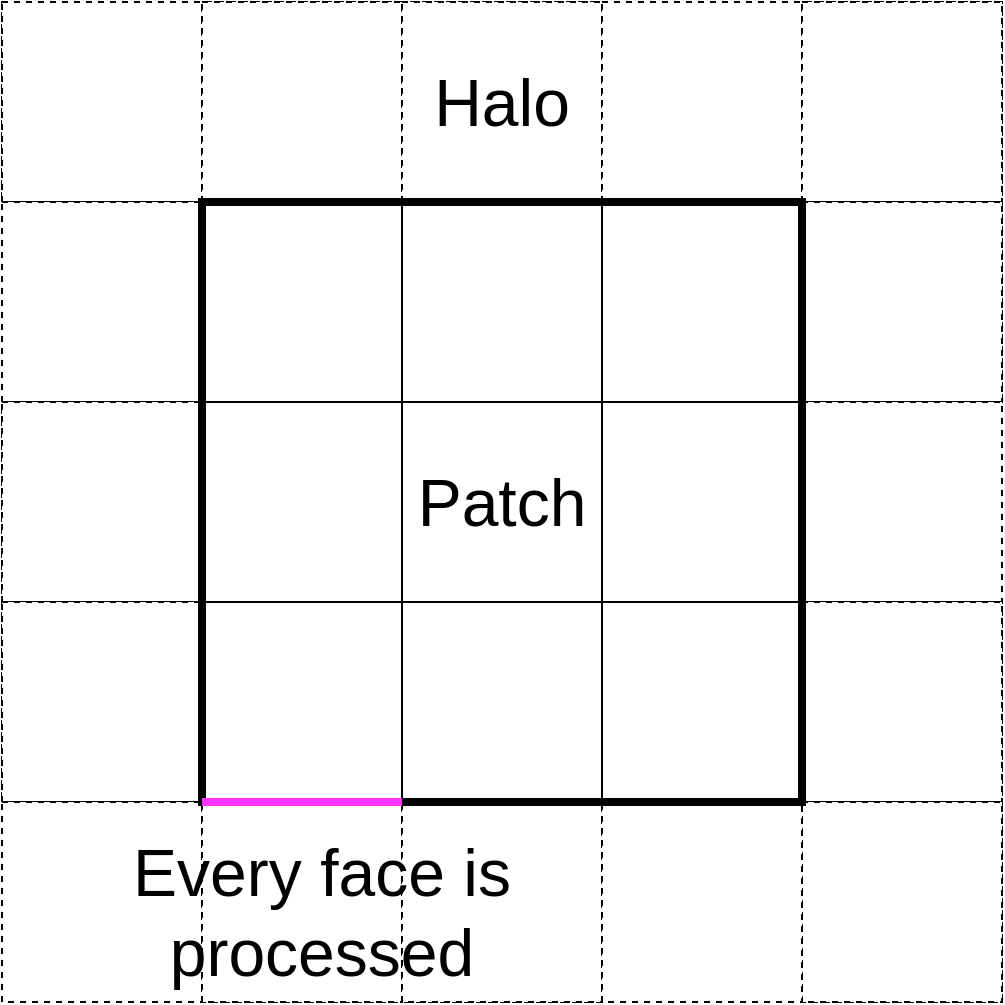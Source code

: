 <mxfile version="17.1.4" type="device"><diagram id="vejpmayXu-JCFfiQ7q82" name="Page-1"><mxGraphModel dx="1422" dy="758" grid="1" gridSize="10" guides="1" tooltips="1" connect="1" arrows="1" fold="1" page="1" pageScale="1" pageWidth="827" pageHeight="1169" math="0" shadow="0"><root><mxCell id="0"/><mxCell id="1" parent="0"/><mxCell id="GJHiN6eG8WfteV6C2mn1-1" value="" style="rounded=0;whiteSpace=wrap;html=1;fillColor=default;dashed=1;" vertex="1" parent="1"><mxGeometry x="330" y="390" width="500" height="500" as="geometry"/></mxCell><mxCell id="GJHiN6eG8WfteV6C2mn1-2" value="" style="rounded=0;whiteSpace=wrap;html=1;dashed=1;fillColor=default;" vertex="1" parent="1"><mxGeometry x="330" y="390" width="100" height="100" as="geometry"/></mxCell><mxCell id="GJHiN6eG8WfteV6C2mn1-3" value="" style="rounded=0;whiteSpace=wrap;html=1;dashed=1;fillColor=default;" vertex="1" parent="1"><mxGeometry x="330" y="490" width="100" height="100" as="geometry"/></mxCell><mxCell id="GJHiN6eG8WfteV6C2mn1-4" value="" style="rounded=0;whiteSpace=wrap;html=1;dashed=1;fillColor=default;" vertex="1" parent="1"><mxGeometry x="330" y="590" width="100" height="100" as="geometry"/></mxCell><mxCell id="GJHiN6eG8WfteV6C2mn1-5" value="" style="rounded=0;whiteSpace=wrap;html=1;dashed=1;fillColor=default;" vertex="1" parent="1"><mxGeometry x="330" y="690" width="100" height="100" as="geometry"/></mxCell><mxCell id="GJHiN6eG8WfteV6C2mn1-6" value="" style="rounded=0;whiteSpace=wrap;html=1;dashed=1;fillColor=default;" vertex="1" parent="1"><mxGeometry x="330" y="790" width="100" height="100" as="geometry"/></mxCell><mxCell id="GJHiN6eG8WfteV6C2mn1-7" value="" style="rounded=0;whiteSpace=wrap;html=1;dashed=1;fillColor=default;" vertex="1" parent="1"><mxGeometry x="430" y="390" width="100" height="100" as="geometry"/></mxCell><mxCell id="GJHiN6eG8WfteV6C2mn1-8" value="" style="rounded=0;whiteSpace=wrap;html=1;dashed=1;fillColor=default;" vertex="1" parent="1"><mxGeometry x="530" y="390" width="100" height="100" as="geometry"/></mxCell><mxCell id="GJHiN6eG8WfteV6C2mn1-9" value="" style="rounded=0;whiteSpace=wrap;html=1;dashed=1;fillColor=default;" vertex="1" parent="1"><mxGeometry x="630" y="390" width="100" height="100" as="geometry"/></mxCell><mxCell id="GJHiN6eG8WfteV6C2mn1-10" value="" style="rounded=0;whiteSpace=wrap;html=1;dashed=1;fillColor=default;" vertex="1" parent="1"><mxGeometry x="730" y="390" width="100" height="100" as="geometry"/></mxCell><mxCell id="GJHiN6eG8WfteV6C2mn1-11" value="" style="rounded=0;whiteSpace=wrap;html=1;dashed=1;fillColor=default;" vertex="1" parent="1"><mxGeometry x="430" y="790" width="100" height="100" as="geometry"/></mxCell><mxCell id="GJHiN6eG8WfteV6C2mn1-12" value="" style="rounded=0;whiteSpace=wrap;html=1;dashed=1;fillColor=default;" vertex="1" parent="1"><mxGeometry x="730" y="490" width="100" height="100" as="geometry"/></mxCell><mxCell id="GJHiN6eG8WfteV6C2mn1-13" value="" style="rounded=0;whiteSpace=wrap;html=1;dashed=1;fillColor=default;" vertex="1" parent="1"><mxGeometry x="730" y="590" width="100" height="100" as="geometry"/></mxCell><mxCell id="GJHiN6eG8WfteV6C2mn1-14" value="" style="rounded=0;whiteSpace=wrap;html=1;dashed=1;fillColor=default;" vertex="1" parent="1"><mxGeometry x="730" y="690" width="100" height="100" as="geometry"/></mxCell><mxCell id="GJHiN6eG8WfteV6C2mn1-15" value="" style="rounded=0;whiteSpace=wrap;html=1;dashed=1;fillColor=default;" vertex="1" parent="1"><mxGeometry x="730" y="790" width="100" height="100" as="geometry"/></mxCell><mxCell id="GJHiN6eG8WfteV6C2mn1-16" value="" style="rounded=0;whiteSpace=wrap;html=1;dashed=1;fillColor=default;" vertex="1" parent="1"><mxGeometry x="530" y="790" width="100" height="100" as="geometry"/></mxCell><mxCell id="GJHiN6eG8WfteV6C2mn1-17" value="" style="rounded=0;whiteSpace=wrap;html=1;dashed=1;fillColor=default;" vertex="1" parent="1"><mxGeometry x="630" y="790" width="100" height="100" as="geometry"/></mxCell><mxCell id="GJHiN6eG8WfteV6C2mn1-18" value="" style="rounded=0;whiteSpace=wrap;html=1;fillColor=default;" vertex="1" parent="1"><mxGeometry x="430" y="490" width="100" height="100" as="geometry"/></mxCell><mxCell id="GJHiN6eG8WfteV6C2mn1-19" value="" style="rounded=0;whiteSpace=wrap;html=1;fillColor=default;" vertex="1" parent="1"><mxGeometry x="530" y="490" width="100" height="100" as="geometry"/></mxCell><mxCell id="GJHiN6eG8WfteV6C2mn1-20" value="" style="rounded=0;whiteSpace=wrap;html=1;fillColor=default;" vertex="1" parent="1"><mxGeometry x="630" y="490" width="100" height="100" as="geometry"/></mxCell><mxCell id="GJHiN6eG8WfteV6C2mn1-21" value="" style="rounded=0;whiteSpace=wrap;html=1;fillColor=default;" vertex="1" parent="1"><mxGeometry x="430" y="590" width="100" height="100" as="geometry"/></mxCell><mxCell id="GJHiN6eG8WfteV6C2mn1-22" value="" style="rounded=0;whiteSpace=wrap;html=1;fillColor=default;" vertex="1" parent="1"><mxGeometry x="430" y="690" width="100" height="100" as="geometry"/></mxCell><mxCell id="GJHiN6eG8WfteV6C2mn1-23" value="" style="rounded=0;whiteSpace=wrap;html=1;fillColor=default;" vertex="1" parent="1"><mxGeometry x="530" y="590" width="100" height="100" as="geometry"/></mxCell><mxCell id="GJHiN6eG8WfteV6C2mn1-24" value="" style="rounded=0;whiteSpace=wrap;html=1;fillColor=default;" vertex="1" parent="1"><mxGeometry x="530" y="690" width="100" height="100" as="geometry"/></mxCell><mxCell id="GJHiN6eG8WfteV6C2mn1-25" value="" style="rounded=0;whiteSpace=wrap;html=1;fillColor=default;" vertex="1" parent="1"><mxGeometry x="630" y="590" width="100" height="100" as="geometry"/></mxCell><mxCell id="GJHiN6eG8WfteV6C2mn1-26" value="" style="rounded=0;whiteSpace=wrap;html=1;fillColor=default;" vertex="1" parent="1"><mxGeometry x="630" y="690" width="100" height="100" as="geometry"/></mxCell><mxCell id="GJHiN6eG8WfteV6C2mn1-28" value="&lt;div style=&quot;font-size: 33px;&quot;&gt;Patch&lt;/div&gt;" style="text;html=1;strokeColor=none;fillColor=none;align=center;verticalAlign=middle;whiteSpace=wrap;rounded=0;fontSize=33;" vertex="1" parent="1"><mxGeometry x="550" y="625" width="60" height="30" as="geometry"/></mxCell><mxCell id="GJHiN6eG8WfteV6C2mn1-29" value="Halo" style="text;html=1;strokeColor=none;fillColor=none;align=center;verticalAlign=middle;whiteSpace=wrap;rounded=0;fontSize=33;" vertex="1" parent="1"><mxGeometry x="550" y="425" width="60" height="30" as="geometry"/></mxCell><mxCell id="GJHiN6eG8WfteV6C2mn1-31" value="" style="endArrow=none;html=1;rounded=0;fontSize=33;fillColor=#f8cecc;strokeColor=#FF33FF;entryX=0;entryY=0;entryDx=0;entryDy=0;strokeWidth=3;startArrow=none;" edge="1" parent="1" source="GJHiN6eG8WfteV6C2mn1-27" target="GJHiN6eG8WfteV6C2mn1-17"><mxGeometry width="50" height="50" relative="1" as="geometry"><mxPoint x="530" y="789" as="sourcePoint"/><mxPoint x="610" y="789" as="targetPoint"/></mxGeometry></mxCell><mxCell id="GJHiN6eG8WfteV6C2mn1-27" value="" style="rounded=0;whiteSpace=wrap;html=1;fillColor=none;strokeWidth=4;" vertex="1" parent="1"><mxGeometry x="430" y="490" width="300" height="300" as="geometry"/></mxCell><mxCell id="GJHiN6eG8WfteV6C2mn1-32" value="" style="endArrow=none;html=1;rounded=0;fontSize=33;fillColor=#f8cecc;strokeColor=#FF33FF;entryX=0;entryY=1;entryDx=0;entryDy=0;strokeWidth=4;exitX=0;exitY=0;exitDx=0;exitDy=0;" edge="1" parent="1" source="GJHiN6eG8WfteV6C2mn1-16" target="GJHiN6eG8WfteV6C2mn1-27"><mxGeometry width="50" height="50" relative="1" as="geometry"><mxPoint x="530" y="789" as="sourcePoint"/><mxPoint x="630" y="790" as="targetPoint"/></mxGeometry></mxCell><mxCell id="GJHiN6eG8WfteV6C2mn1-33" value="Every face is processed" style="text;html=1;strokeColor=none;fillColor=none;align=center;verticalAlign=middle;whiteSpace=wrap;rounded=0;fontSize=33;" vertex="1" parent="1"><mxGeometry x="340" y="800" width="300" height="90" as="geometry"/></mxCell></root></mxGraphModel></diagram></mxfile>